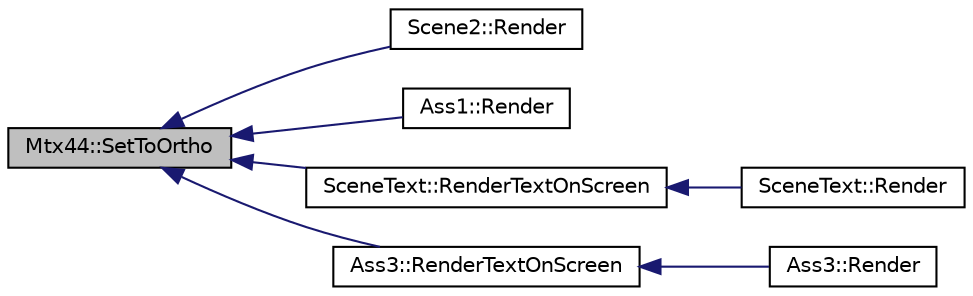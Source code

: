 digraph "Mtx44::SetToOrtho"
{
  bgcolor="transparent";
  edge [fontname="Helvetica",fontsize="10",labelfontname="Helvetica",labelfontsize="10"];
  node [fontname="Helvetica",fontsize="10",shape=record];
  rankdir="LR";
  Node1 [label="Mtx44::SetToOrtho",height=0.2,width=0.4,color="black", fillcolor="grey75", style="filled", fontcolor="black"];
  Node1 -> Node2 [dir="back",color="midnightblue",fontsize="10",style="solid",fontname="Helvetica"];
  Node2 [label="Scene2::Render",height=0.2,width=0.4,color="black",URL="$classScene2.html#ac035da5e87c59e6b1828ceec8193cea4"];
  Node1 -> Node3 [dir="back",color="midnightblue",fontsize="10",style="solid",fontname="Helvetica"];
  Node3 [label="Ass1::Render",height=0.2,width=0.4,color="black",URL="$classAss1.html#a2854f303c95cf0905b1f16cad408fc5d"];
  Node1 -> Node4 [dir="back",color="midnightblue",fontsize="10",style="solid",fontname="Helvetica"];
  Node4 [label="SceneText::RenderTextOnScreen",height=0.2,width=0.4,color="black",URL="$classSceneText.html#ae71601254d7b314184d0bb529e09114e"];
  Node4 -> Node5 [dir="back",color="midnightblue",fontsize="10",style="solid",fontname="Helvetica"];
  Node5 [label="SceneText::Render",height=0.2,width=0.4,color="black",URL="$classSceneText.html#aab7d8acab32f8e5ea85d4ca2f3b1b174"];
  Node1 -> Node6 [dir="back",color="midnightblue",fontsize="10",style="solid",fontname="Helvetica"];
  Node6 [label="Ass3::RenderTextOnScreen",height=0.2,width=0.4,color="black",URL="$classAss3.html#ab69d00b665b6421283dca2a5e60d8f1a"];
  Node6 -> Node7 [dir="back",color="midnightblue",fontsize="10",style="solid",fontname="Helvetica"];
  Node7 [label="Ass3::Render",height=0.2,width=0.4,color="black",URL="$classAss3.html#afca828a847945203143e02c2f78f88a5"];
}
